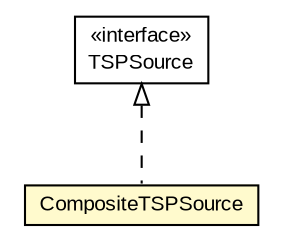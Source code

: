 #!/usr/local/bin/dot
#
# Class diagram 
# Generated by UMLGraph version R5_6-24-gf6e263 (http://www.umlgraph.org/)
#

digraph G {
	edge [fontname="arial",fontsize=10,labelfontname="arial",labelfontsize=10];
	node [fontname="arial",fontsize=10,shape=plaintext];
	nodesep=0.25;
	ranksep=0.5;
	// eu.europa.esig.dss.x509.tsp.TSPSource
	c271902 [label=<<table title="eu.europa.esig.dss.x509.tsp.TSPSource" border="0" cellborder="1" cellspacing="0" cellpadding="2" port="p" href="./TSPSource.html">
		<tr><td><table border="0" cellspacing="0" cellpadding="1">
<tr><td align="center" balign="center"> &#171;interface&#187; </td></tr>
<tr><td align="center" balign="center"> TSPSource </td></tr>
		</table></td></tr>
		</table>>, URL="./TSPSource.html", fontname="arial", fontcolor="black", fontsize=10.0];
	// eu.europa.esig.dss.x509.tsp.CompositeTSPSource
	c271903 [label=<<table title="eu.europa.esig.dss.x509.tsp.CompositeTSPSource" border="0" cellborder="1" cellspacing="0" cellpadding="2" port="p" bgcolor="lemonChiffon" href="./CompositeTSPSource.html">
		<tr><td><table border="0" cellspacing="0" cellpadding="1">
<tr><td align="center" balign="center"> CompositeTSPSource </td></tr>
		</table></td></tr>
		</table>>, URL="./CompositeTSPSource.html", fontname="arial", fontcolor="black", fontsize=10.0];
	//eu.europa.esig.dss.x509.tsp.CompositeTSPSource implements eu.europa.esig.dss.x509.tsp.TSPSource
	c271902:p -> c271903:p [dir=back,arrowtail=empty,style=dashed];
}

